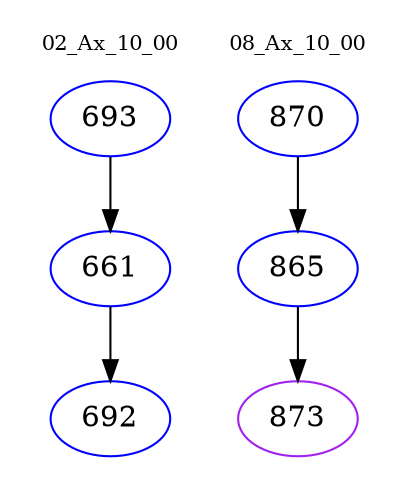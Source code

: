 digraph{
subgraph cluster_0 {
color = white
label = "02_Ax_10_00";
fontsize=10;
T0_693 [label="693", color="blue"]
T0_693 -> T0_661 [color="black"]
T0_661 [label="661", color="blue"]
T0_661 -> T0_692 [color="black"]
T0_692 [label="692", color="blue"]
}
subgraph cluster_1 {
color = white
label = "08_Ax_10_00";
fontsize=10;
T1_870 [label="870", color="blue"]
T1_870 -> T1_865 [color="black"]
T1_865 [label="865", color="blue"]
T1_865 -> T1_873 [color="black"]
T1_873 [label="873", color="purple"]
}
}
